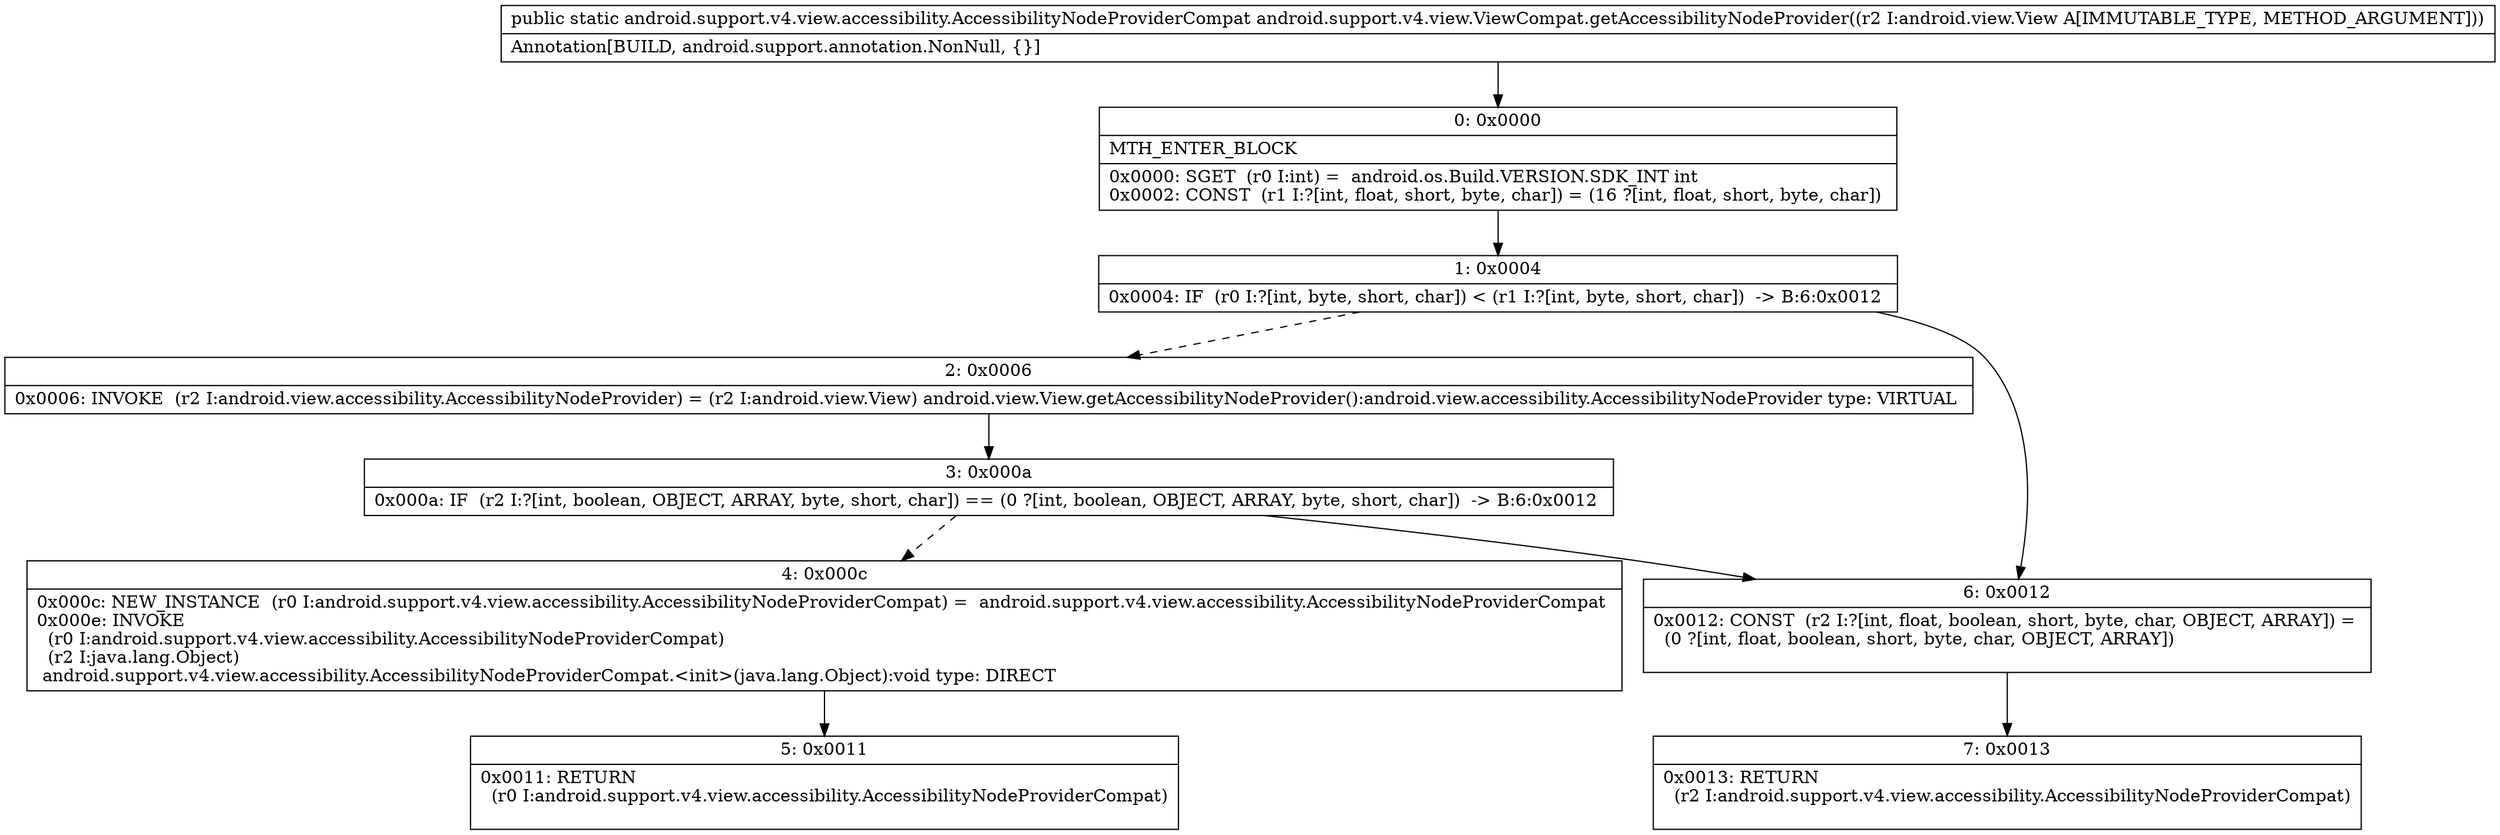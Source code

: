 digraph "CFG forandroid.support.v4.view.ViewCompat.getAccessibilityNodeProvider(Landroid\/view\/View;)Landroid\/support\/v4\/view\/accessibility\/AccessibilityNodeProviderCompat;" {
Node_0 [shape=record,label="{0\:\ 0x0000|MTH_ENTER_BLOCK\l|0x0000: SGET  (r0 I:int) =  android.os.Build.VERSION.SDK_INT int \l0x0002: CONST  (r1 I:?[int, float, short, byte, char]) = (16 ?[int, float, short, byte, char]) \l}"];
Node_1 [shape=record,label="{1\:\ 0x0004|0x0004: IF  (r0 I:?[int, byte, short, char]) \< (r1 I:?[int, byte, short, char])  \-\> B:6:0x0012 \l}"];
Node_2 [shape=record,label="{2\:\ 0x0006|0x0006: INVOKE  (r2 I:android.view.accessibility.AccessibilityNodeProvider) = (r2 I:android.view.View) android.view.View.getAccessibilityNodeProvider():android.view.accessibility.AccessibilityNodeProvider type: VIRTUAL \l}"];
Node_3 [shape=record,label="{3\:\ 0x000a|0x000a: IF  (r2 I:?[int, boolean, OBJECT, ARRAY, byte, short, char]) == (0 ?[int, boolean, OBJECT, ARRAY, byte, short, char])  \-\> B:6:0x0012 \l}"];
Node_4 [shape=record,label="{4\:\ 0x000c|0x000c: NEW_INSTANCE  (r0 I:android.support.v4.view.accessibility.AccessibilityNodeProviderCompat) =  android.support.v4.view.accessibility.AccessibilityNodeProviderCompat \l0x000e: INVOKE  \l  (r0 I:android.support.v4.view.accessibility.AccessibilityNodeProviderCompat)\l  (r2 I:java.lang.Object)\l android.support.v4.view.accessibility.AccessibilityNodeProviderCompat.\<init\>(java.lang.Object):void type: DIRECT \l}"];
Node_5 [shape=record,label="{5\:\ 0x0011|0x0011: RETURN  \l  (r0 I:android.support.v4.view.accessibility.AccessibilityNodeProviderCompat)\l \l}"];
Node_6 [shape=record,label="{6\:\ 0x0012|0x0012: CONST  (r2 I:?[int, float, boolean, short, byte, char, OBJECT, ARRAY]) = \l  (0 ?[int, float, boolean, short, byte, char, OBJECT, ARRAY])\l \l}"];
Node_7 [shape=record,label="{7\:\ 0x0013|0x0013: RETURN  \l  (r2 I:android.support.v4.view.accessibility.AccessibilityNodeProviderCompat)\l \l}"];
MethodNode[shape=record,label="{public static android.support.v4.view.accessibility.AccessibilityNodeProviderCompat android.support.v4.view.ViewCompat.getAccessibilityNodeProvider((r2 I:android.view.View A[IMMUTABLE_TYPE, METHOD_ARGUMENT]))  | Annotation[BUILD, android.support.annotation.NonNull, \{\}]\l}"];
MethodNode -> Node_0;
Node_0 -> Node_1;
Node_1 -> Node_2[style=dashed];
Node_1 -> Node_6;
Node_2 -> Node_3;
Node_3 -> Node_4[style=dashed];
Node_3 -> Node_6;
Node_4 -> Node_5;
Node_6 -> Node_7;
}

